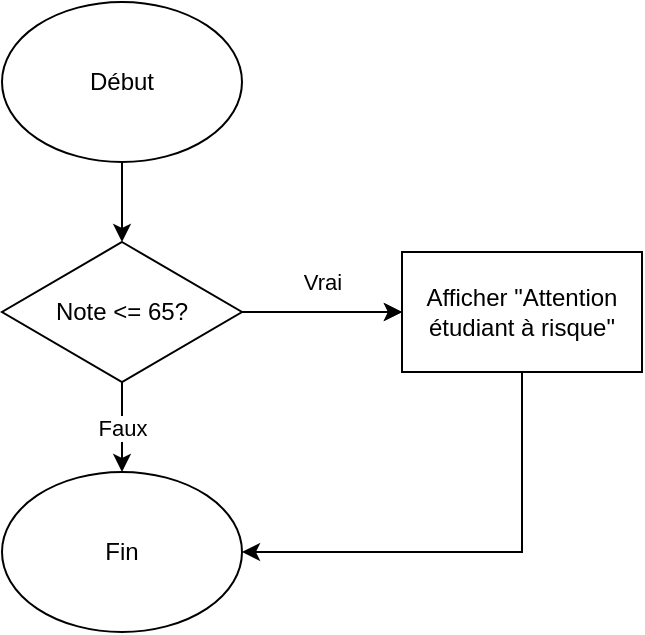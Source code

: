 <mxfile version="16.5.1" type="device"><diagram name="Page-1" id="edf60f1a-56cd-e834-aa8a-f176f3a09ee4"><mxGraphModel dx="760" dy="591" grid="1" gridSize="10" guides="1" tooltips="1" connect="1" arrows="1" fold="1" page="1" pageScale="1" pageWidth="1100" pageHeight="850" background="none" math="0" shadow="0"><root><mxCell id="0"/><mxCell id="1" parent="0"/><mxCell id="H2-D7IqJV5EeB8IlTBSu-5" value="" style="edgeStyle=orthogonalEdgeStyle;rounded=0;orthogonalLoop=1;jettySize=auto;html=1;" edge="1" parent="1" source="H2-D7IqJV5EeB8IlTBSu-2" target="H2-D7IqJV5EeB8IlTBSu-4"><mxGeometry relative="1" as="geometry"/></mxCell><mxCell id="H2-D7IqJV5EeB8IlTBSu-2" value="Début" style="ellipse;whiteSpace=wrap;html=1;" vertex="1" parent="1"><mxGeometry x="460" y="190" width="120" height="80" as="geometry"/></mxCell><mxCell id="H2-D7IqJV5EeB8IlTBSu-3" value="Fin" style="ellipse;whiteSpace=wrap;html=1;" vertex="1" parent="1"><mxGeometry x="460" y="425" width="120" height="80" as="geometry"/></mxCell><mxCell id="H2-D7IqJV5EeB8IlTBSu-7" value="Vrai" style="edgeStyle=orthogonalEdgeStyle;rounded=0;orthogonalLoop=1;jettySize=auto;html=1;" edge="1" parent="1" source="H2-D7IqJV5EeB8IlTBSu-4" target="H2-D7IqJV5EeB8IlTBSu-6"><mxGeometry y="15" relative="1" as="geometry"><mxPoint as="offset"/></mxGeometry></mxCell><mxCell id="H2-D7IqJV5EeB8IlTBSu-8" value="Faux" style="edgeStyle=orthogonalEdgeStyle;rounded=0;orthogonalLoop=1;jettySize=auto;html=1;" edge="1" parent="1" source="H2-D7IqJV5EeB8IlTBSu-4" target="H2-D7IqJV5EeB8IlTBSu-3"><mxGeometry relative="1" as="geometry"/></mxCell><mxCell id="H2-D7IqJV5EeB8IlTBSu-10" value="" style="edgeStyle=orthogonalEdgeStyle;rounded=0;orthogonalLoop=1;jettySize=auto;html=1;" edge="1" parent="1" source="H2-D7IqJV5EeB8IlTBSu-4" target="H2-D7IqJV5EeB8IlTBSu-6"><mxGeometry relative="1" as="geometry"/></mxCell><mxCell id="H2-D7IqJV5EeB8IlTBSu-4" value="Note &amp;lt;= 65?" style="rhombus;whiteSpace=wrap;html=1;" vertex="1" parent="1"><mxGeometry x="460" y="310" width="120" height="70" as="geometry"/></mxCell><mxCell id="H2-D7IqJV5EeB8IlTBSu-6" value="Afficher &quot;Attention étudiant à risque&quot;" style="whiteSpace=wrap;html=1;" vertex="1" parent="1"><mxGeometry x="660" y="315" width="120" height="60" as="geometry"/></mxCell><mxCell id="H2-D7IqJV5EeB8IlTBSu-9" value="" style="edgeStyle=orthogonalEdgeStyle;rounded=0;orthogonalLoop=1;jettySize=auto;html=1;" edge="1" parent="1" source="H2-D7IqJV5EeB8IlTBSu-6" target="H2-D7IqJV5EeB8IlTBSu-3"><mxGeometry relative="1" as="geometry"><mxPoint x="530" y="280" as="sourcePoint"/><mxPoint x="530" y="320" as="targetPoint"/><Array as="points"><mxPoint x="720" y="465"/></Array></mxGeometry></mxCell></root></mxGraphModel></diagram></mxfile>